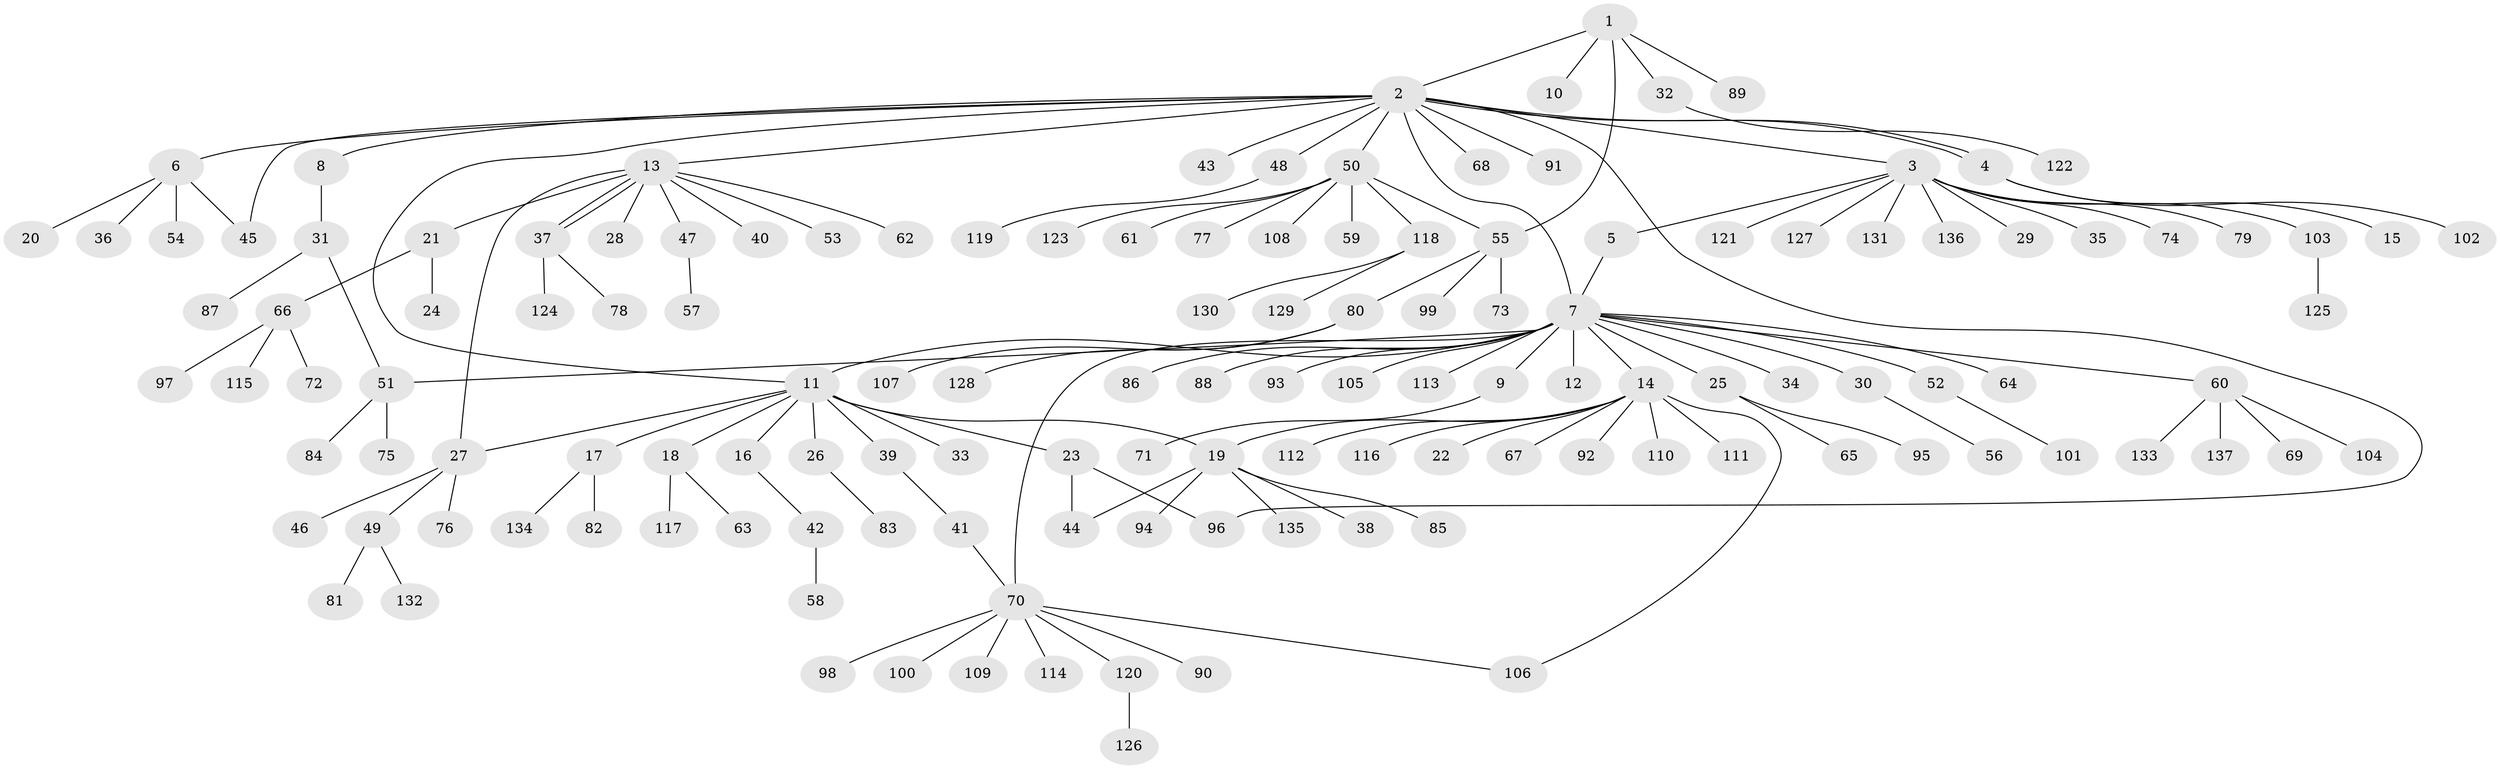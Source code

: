 // Generated by graph-tools (version 1.1) at 2025/47/03/09/25 04:47:48]
// undirected, 137 vertices, 149 edges
graph export_dot {
graph [start="1"]
  node [color=gray90,style=filled];
  1;
  2;
  3;
  4;
  5;
  6;
  7;
  8;
  9;
  10;
  11;
  12;
  13;
  14;
  15;
  16;
  17;
  18;
  19;
  20;
  21;
  22;
  23;
  24;
  25;
  26;
  27;
  28;
  29;
  30;
  31;
  32;
  33;
  34;
  35;
  36;
  37;
  38;
  39;
  40;
  41;
  42;
  43;
  44;
  45;
  46;
  47;
  48;
  49;
  50;
  51;
  52;
  53;
  54;
  55;
  56;
  57;
  58;
  59;
  60;
  61;
  62;
  63;
  64;
  65;
  66;
  67;
  68;
  69;
  70;
  71;
  72;
  73;
  74;
  75;
  76;
  77;
  78;
  79;
  80;
  81;
  82;
  83;
  84;
  85;
  86;
  87;
  88;
  89;
  90;
  91;
  92;
  93;
  94;
  95;
  96;
  97;
  98;
  99;
  100;
  101;
  102;
  103;
  104;
  105;
  106;
  107;
  108;
  109;
  110;
  111;
  112;
  113;
  114;
  115;
  116;
  117;
  118;
  119;
  120;
  121;
  122;
  123;
  124;
  125;
  126;
  127;
  128;
  129;
  130;
  131;
  132;
  133;
  134;
  135;
  136;
  137;
  1 -- 2;
  1 -- 10;
  1 -- 32;
  1 -- 55;
  1 -- 89;
  2 -- 3;
  2 -- 4;
  2 -- 4;
  2 -- 6;
  2 -- 7;
  2 -- 8;
  2 -- 11;
  2 -- 13;
  2 -- 43;
  2 -- 45;
  2 -- 48;
  2 -- 50;
  2 -- 68;
  2 -- 91;
  2 -- 96;
  3 -- 5;
  3 -- 29;
  3 -- 35;
  3 -- 74;
  3 -- 79;
  3 -- 103;
  3 -- 121;
  3 -- 127;
  3 -- 131;
  3 -- 136;
  4 -- 15;
  4 -- 102;
  5 -- 7;
  6 -- 20;
  6 -- 36;
  6 -- 45;
  6 -- 54;
  7 -- 9;
  7 -- 11;
  7 -- 12;
  7 -- 14;
  7 -- 25;
  7 -- 30;
  7 -- 34;
  7 -- 51;
  7 -- 52;
  7 -- 60;
  7 -- 64;
  7 -- 70;
  7 -- 86;
  7 -- 88;
  7 -- 93;
  7 -- 105;
  7 -- 113;
  8 -- 31;
  9 -- 71;
  11 -- 16;
  11 -- 17;
  11 -- 18;
  11 -- 19;
  11 -- 23;
  11 -- 26;
  11 -- 27;
  11 -- 33;
  11 -- 39;
  13 -- 21;
  13 -- 27;
  13 -- 28;
  13 -- 37;
  13 -- 37;
  13 -- 40;
  13 -- 47;
  13 -- 53;
  13 -- 62;
  14 -- 19;
  14 -- 22;
  14 -- 67;
  14 -- 92;
  14 -- 106;
  14 -- 110;
  14 -- 111;
  14 -- 112;
  14 -- 116;
  16 -- 42;
  17 -- 82;
  17 -- 134;
  18 -- 63;
  18 -- 117;
  19 -- 38;
  19 -- 44;
  19 -- 85;
  19 -- 94;
  19 -- 135;
  21 -- 24;
  21 -- 66;
  23 -- 44;
  23 -- 96;
  25 -- 65;
  25 -- 95;
  26 -- 83;
  27 -- 46;
  27 -- 49;
  27 -- 76;
  30 -- 56;
  31 -- 51;
  31 -- 87;
  32 -- 122;
  37 -- 78;
  37 -- 124;
  39 -- 41;
  41 -- 70;
  42 -- 58;
  47 -- 57;
  48 -- 119;
  49 -- 81;
  49 -- 132;
  50 -- 55;
  50 -- 59;
  50 -- 61;
  50 -- 77;
  50 -- 108;
  50 -- 118;
  50 -- 123;
  51 -- 75;
  51 -- 84;
  52 -- 101;
  55 -- 73;
  55 -- 80;
  55 -- 99;
  60 -- 69;
  60 -- 104;
  60 -- 133;
  60 -- 137;
  66 -- 72;
  66 -- 97;
  66 -- 115;
  70 -- 90;
  70 -- 98;
  70 -- 100;
  70 -- 106;
  70 -- 109;
  70 -- 114;
  70 -- 120;
  80 -- 107;
  80 -- 128;
  103 -- 125;
  118 -- 129;
  118 -- 130;
  120 -- 126;
}
